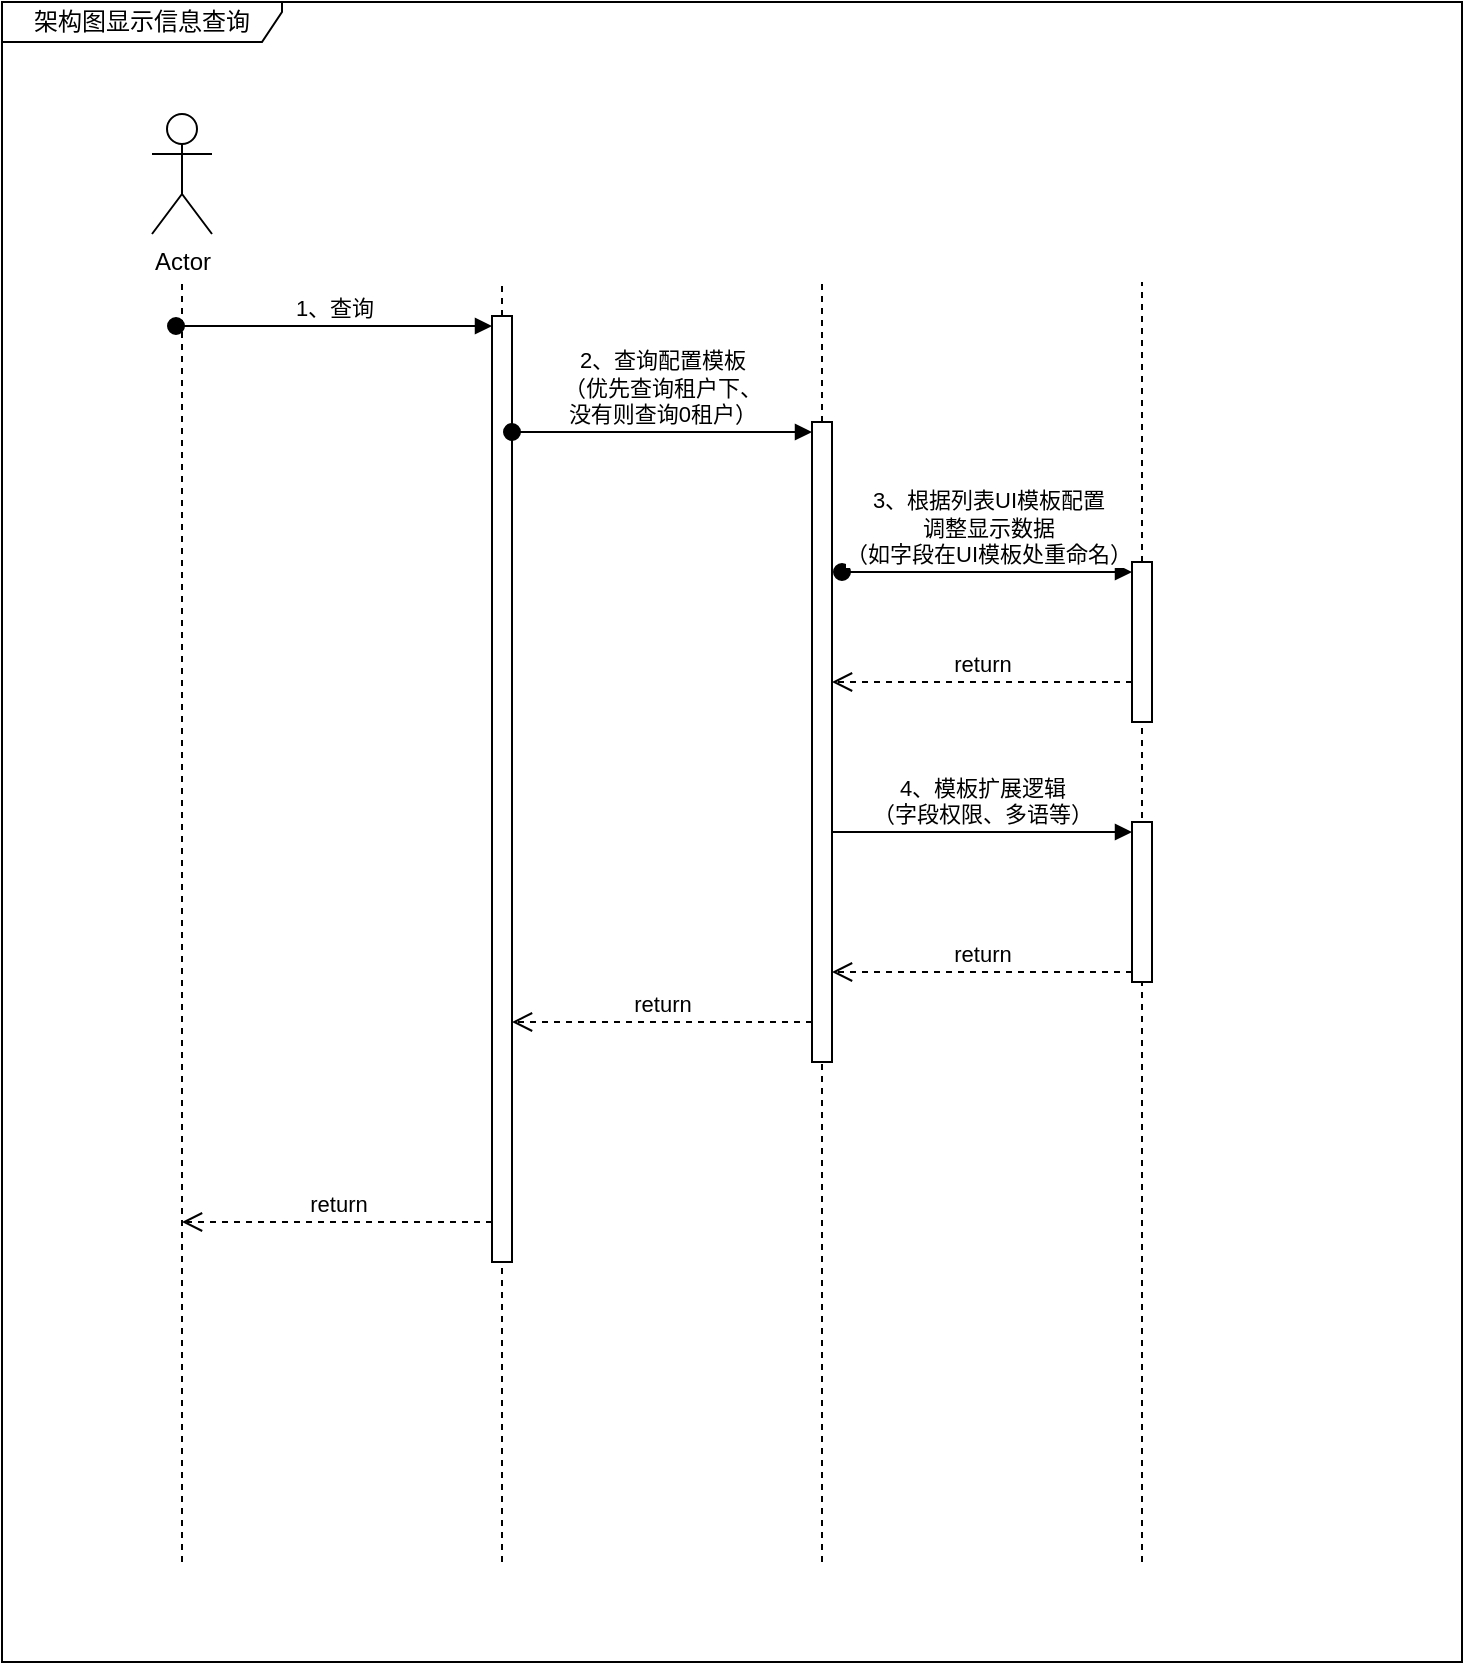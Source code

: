 <mxfile version="23.1.5" type="github">
  <diagram name="Page-1" id="c7558073-3199-34d8-9f00-42111426c3f3">
    <mxGraphModel dx="2260" dy="1918" grid="1" gridSize="10" guides="1" tooltips="1" connect="1" arrows="1" fold="1" page="1" pageScale="1" pageWidth="826" pageHeight="1169" background="none" math="0" shadow="0">
      <root>
        <mxCell id="0" />
        <mxCell id="1" parent="0" />
        <mxCell id="fzxfV_ZsvZzJaxYf5mK8-1" value="" style="endArrow=none;dashed=1;html=1;rounded=0;" parent="1" edge="1">
          <mxGeometry width="50" height="50" relative="1" as="geometry">
            <mxPoint x="80" y="720" as="sourcePoint" />
            <mxPoint x="80" y="80" as="targetPoint" />
          </mxGeometry>
        </mxCell>
        <mxCell id="fzxfV_ZsvZzJaxYf5mK8-2" value="" style="endArrow=none;dashed=1;html=1;rounded=0;" parent="1" source="fzxfV_ZsvZzJaxYf5mK8-13" edge="1">
          <mxGeometry width="50" height="50" relative="1" as="geometry">
            <mxPoint x="240" y="720" as="sourcePoint" />
            <mxPoint x="240" y="80" as="targetPoint" />
          </mxGeometry>
        </mxCell>
        <mxCell id="fzxfV_ZsvZzJaxYf5mK8-3" value="" style="endArrow=none;dashed=1;html=1;rounded=0;" parent="1" source="fzxfV_ZsvZzJaxYf5mK8-18" edge="1">
          <mxGeometry width="50" height="50" relative="1" as="geometry">
            <mxPoint x="560" y="720" as="sourcePoint" />
            <mxPoint x="560" y="80" as="targetPoint" />
          </mxGeometry>
        </mxCell>
        <mxCell id="fzxfV_ZsvZzJaxYf5mK8-4" value="" style="endArrow=none;dashed=1;html=1;rounded=0;" parent="1" edge="1">
          <mxGeometry width="50" height="50" relative="1" as="geometry">
            <mxPoint x="400" y="720" as="sourcePoint" />
            <mxPoint x="400" y="80" as="targetPoint" />
          </mxGeometry>
        </mxCell>
        <mxCell id="fzxfV_ZsvZzJaxYf5mK8-7" value="Actor" style="shape=umlActor;verticalLabelPosition=bottom;verticalAlign=top;html=1;outlineConnect=0;" parent="1" vertex="1">
          <mxGeometry x="65" y="-4" width="30" height="60" as="geometry" />
        </mxCell>
        <mxCell id="fzxfV_ZsvZzJaxYf5mK8-10" value="架构图显示信息查询" style="shape=umlFrame;whiteSpace=wrap;html=1;pointerEvents=0;width=140;height=20;" parent="1" vertex="1">
          <mxGeometry x="-10" y="-60" width="730" height="830" as="geometry" />
        </mxCell>
        <mxCell id="fzxfV_ZsvZzJaxYf5mK8-14" value="1、查询" style="html=1;verticalAlign=bottom;startArrow=oval;endArrow=block;startSize=8;curved=0;rounded=0;entryX=0;entryY=0;entryDx=0;entryDy=5;" parent="1" target="fzxfV_ZsvZzJaxYf5mK8-13" edge="1">
          <mxGeometry relative="1" as="geometry">
            <mxPoint x="77" y="102" as="sourcePoint" />
          </mxGeometry>
        </mxCell>
        <mxCell id="fzxfV_ZsvZzJaxYf5mK8-15" value="" style="endArrow=none;dashed=1;html=1;rounded=0;" parent="1" target="fzxfV_ZsvZzJaxYf5mK8-13" edge="1">
          <mxGeometry width="50" height="50" relative="1" as="geometry">
            <mxPoint x="240" y="720" as="sourcePoint" />
            <mxPoint x="240" y="80" as="targetPoint" />
          </mxGeometry>
        </mxCell>
        <mxCell id="fzxfV_ZsvZzJaxYf5mK8-13" value="" style="html=1;points=[[0,0,0,0,5],[0,1,0,0,-5],[1,0,0,0,5],[1,1,0,0,-5]];perimeter=orthogonalPerimeter;outlineConnect=0;targetShapes=umlLifeline;portConstraint=eastwest;newEdgeStyle={&quot;curved&quot;:0,&quot;rounded&quot;:0};" parent="1" vertex="1">
          <mxGeometry x="235" y="97" width="10" height="473" as="geometry" />
        </mxCell>
        <mxCell id="fzxfV_ZsvZzJaxYf5mK8-16" value="" style="html=1;points=[[0,0,0,0,5],[0,1,0,0,-5],[1,0,0,0,5],[1,1,0,0,-5]];perimeter=orthogonalPerimeter;outlineConnect=0;targetShapes=umlLifeline;portConstraint=eastwest;newEdgeStyle={&quot;curved&quot;:0,&quot;rounded&quot;:0};" parent="1" vertex="1">
          <mxGeometry x="395" y="150" width="10" height="320" as="geometry" />
        </mxCell>
        <mxCell id="fzxfV_ZsvZzJaxYf5mK8-17" value="2、查询配置模板&lt;br&gt;（优先查询租户下、&lt;br&gt;没有则查询0租户）" style="html=1;verticalAlign=bottom;startArrow=oval;endArrow=block;startSize=8;curved=0;rounded=0;entryX=0;entryY=0;entryDx=0;entryDy=5;" parent="1" target="fzxfV_ZsvZzJaxYf5mK8-16" edge="1">
          <mxGeometry relative="1" as="geometry">
            <mxPoint x="245" y="155" as="sourcePoint" />
          </mxGeometry>
        </mxCell>
        <mxCell id="fzxfV_ZsvZzJaxYf5mK8-19" value="3、根据列表UI模板配置&lt;br&gt;调整显示数据&lt;br&gt;（如字段在UI模板处重命名）" style="html=1;verticalAlign=bottom;startArrow=oval;endArrow=block;startSize=8;curved=0;rounded=0;entryX=0;entryY=0;entryDx=0;entryDy=5;" parent="1" target="fzxfV_ZsvZzJaxYf5mK8-18" edge="1">
          <mxGeometry x="0.009" relative="1" as="geometry">
            <mxPoint x="410" y="225" as="sourcePoint" />
            <mxPoint as="offset" />
          </mxGeometry>
        </mxCell>
        <mxCell id="fzxfV_ZsvZzJaxYf5mK8-20" value="" style="endArrow=none;dashed=1;html=1;rounded=0;" parent="1" target="fzxfV_ZsvZzJaxYf5mK8-18" edge="1">
          <mxGeometry width="50" height="50" relative="1" as="geometry">
            <mxPoint x="560" y="720" as="sourcePoint" />
            <mxPoint x="560" y="80" as="targetPoint" />
          </mxGeometry>
        </mxCell>
        <mxCell id="fzxfV_ZsvZzJaxYf5mK8-18" value="" style="html=1;points=[[0,0,0,0,5],[0,1,0,0,-5],[1,0,0,0,5],[1,1,0,0,-5]];perimeter=orthogonalPerimeter;outlineConnect=0;targetShapes=umlLifeline;portConstraint=eastwest;newEdgeStyle={&quot;curved&quot;:0,&quot;rounded&quot;:0};" parent="1" vertex="1">
          <mxGeometry x="555" y="220" width="10" height="80" as="geometry" />
        </mxCell>
        <mxCell id="fzxfV_ZsvZzJaxYf5mK8-26" value="return" style="html=1;verticalAlign=bottom;endArrow=open;dashed=1;endSize=8;curved=0;rounded=0;" parent="1" source="fzxfV_ZsvZzJaxYf5mK8-18" target="fzxfV_ZsvZzJaxYf5mK8-16" edge="1">
          <mxGeometry relative="1" as="geometry">
            <mxPoint x="300" y="485" as="targetPoint" />
            <Array as="points">
              <mxPoint x="480" y="280" />
            </Array>
          </mxGeometry>
        </mxCell>
        <mxCell id="fzxfV_ZsvZzJaxYf5mK8-27" value="return" style="html=1;verticalAlign=bottom;endArrow=open;dashed=1;endSize=8;curved=0;rounded=0;" parent="1" edge="1">
          <mxGeometry relative="1" as="geometry">
            <mxPoint x="245" y="450" as="targetPoint" />
            <mxPoint x="395" y="450" as="sourcePoint" />
            <Array as="points">
              <mxPoint x="320" y="450" />
            </Array>
          </mxGeometry>
        </mxCell>
        <mxCell id="fzxfV_ZsvZzJaxYf5mK8-31" value="" style="html=1;points=[[0,0,0,0,5],[0,1,0,0,-5],[1,0,0,0,5],[1,1,0,0,-5]];perimeter=orthogonalPerimeter;outlineConnect=0;targetShapes=umlLifeline;portConstraint=eastwest;newEdgeStyle={&quot;curved&quot;:0,&quot;rounded&quot;:0};" parent="1" vertex="1">
          <mxGeometry x="555" y="350" width="10" height="80" as="geometry" />
        </mxCell>
        <mxCell id="fzxfV_ZsvZzJaxYf5mK8-32" value="4、模板扩展逻辑&lt;br&gt;（字段权限、多语等）" style="html=1;verticalAlign=bottom;endArrow=block;curved=0;rounded=0;entryX=0;entryY=0;entryDx=0;entryDy=5;" parent="1" target="fzxfV_ZsvZzJaxYf5mK8-31" edge="1">
          <mxGeometry relative="1" as="geometry">
            <mxPoint x="405" y="355" as="sourcePoint" />
          </mxGeometry>
        </mxCell>
        <mxCell id="fzxfV_ZsvZzJaxYf5mK8-33" value="return" style="html=1;verticalAlign=bottom;endArrow=open;dashed=1;endSize=8;curved=0;rounded=0;exitX=0;exitY=1;exitDx=0;exitDy=-5;" parent="1" source="fzxfV_ZsvZzJaxYf5mK8-31" edge="1">
          <mxGeometry relative="1" as="geometry">
            <mxPoint x="405" y="425" as="targetPoint" />
          </mxGeometry>
        </mxCell>
        <mxCell id="fzxfV_ZsvZzJaxYf5mK8-34" value="return" style="html=1;verticalAlign=bottom;endArrow=open;dashed=1;endSize=8;curved=0;rounded=0;" parent="1" source="fzxfV_ZsvZzJaxYf5mK8-13" edge="1">
          <mxGeometry relative="1" as="geometry">
            <mxPoint x="80" y="550" as="targetPoint" />
            <mxPoint x="230" y="550" as="sourcePoint" />
          </mxGeometry>
        </mxCell>
      </root>
    </mxGraphModel>
  </diagram>
</mxfile>
